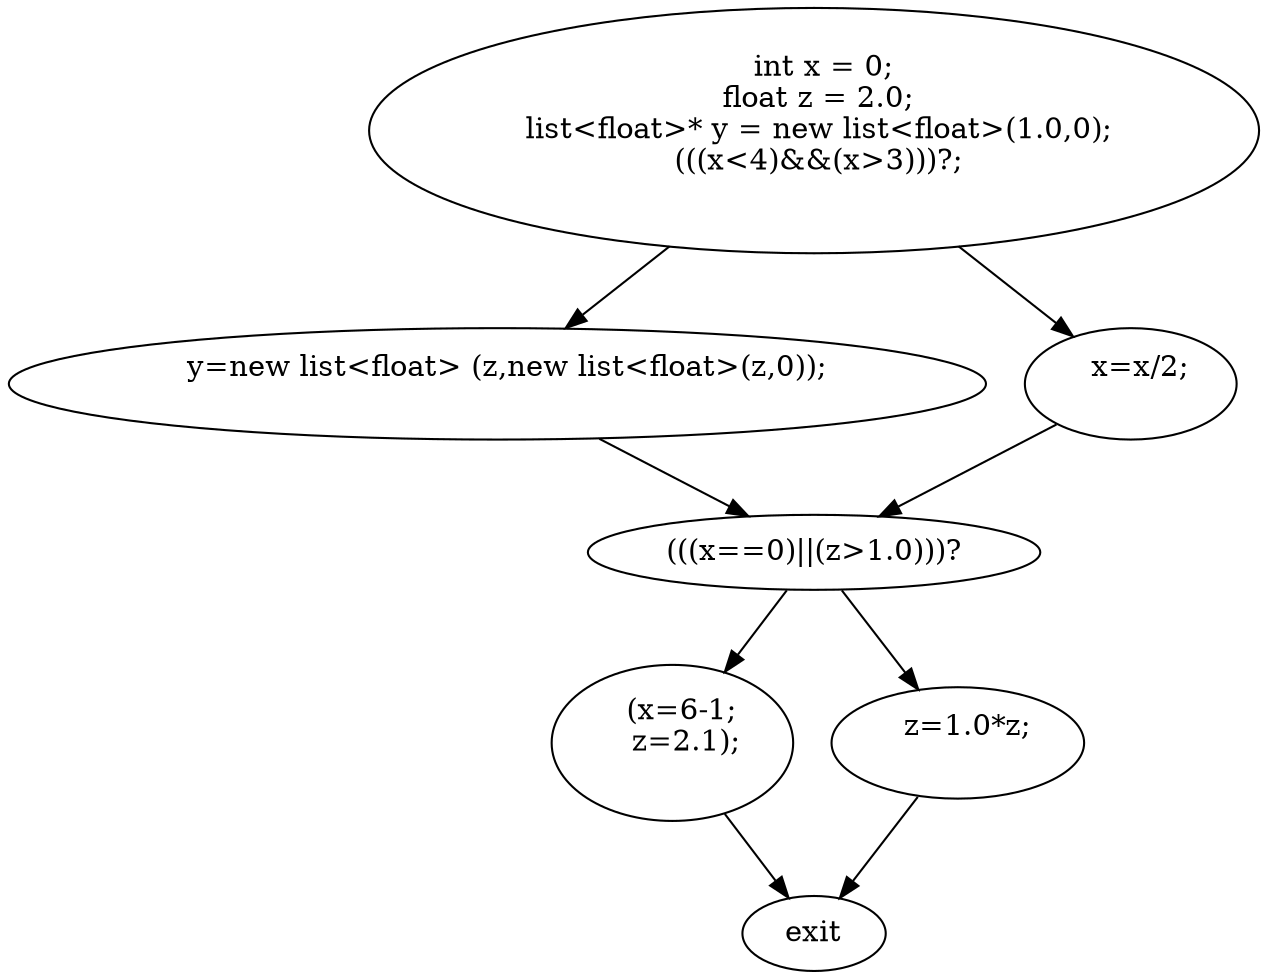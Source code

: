 digraph CFG
{
  B0[label="  int x = 0;
 float z = 2.0;
 list<float>* y = new list<float>(1.0,0);
 (((x<4)&&(x>3)))?;
 "]
  B1[label="  y=new list<float> (z,new list<float>(z,0));
 "]
  B2[label="  x=x/2;
 "]
  B3[label=" (((x==0)||(z>1.0)))? "]
  B4[label="  (x=6-1;
   z=2.1);
 "]
  B5[label="  z=1.0*z;
 "]
  B6[label=" exit "]
  
  B0 -> B1
  B0 -> B2
  B2 -> B3
  B1 -> B3
  B3 -> B4
  B3 -> B5
  B5 -> B6
  B4 -> B6
  
}